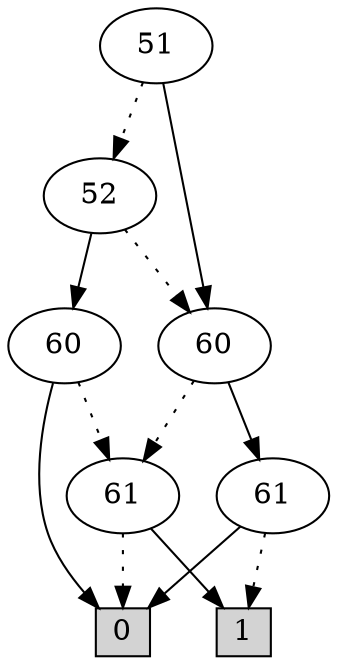 digraph G {
0 [shape=box, label="0", style=filled, shape=box, height=0.3, width=0.3];
1 [shape=box, label="1", style=filled, shape=box, height=0.3, width=0.3];
4155 [label="51"];
4155 -> 4154 [style=dotted];
4155 -> 4153 [style=filled];
4154 [label="52"];
4154 -> 4153 [style=dotted];
4154 -> 1054 [style=filled];
4153 [label="60"];
4153 -> 124 [style=dotted];
4153 -> 125 [style=filled];
124 [label="61"];
124 -> 0 [style=dotted];
124 -> 1 [style=filled];
125 [label="61"];
125 -> 1 [style=dotted];
125 -> 0 [style=filled];
1054 [label="60"];
1054 -> 124 [style=dotted];
1054 -> 0 [style=filled];
}
